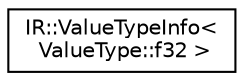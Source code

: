 digraph "Graphical Class Hierarchy"
{
  edge [fontname="Helvetica",fontsize="10",labelfontname="Helvetica",labelfontsize="10"];
  node [fontname="Helvetica",fontsize="10",shape=record];
  rankdir="LR";
  Node0 [label="IR::ValueTypeInfo\<\l ValueType::f32 \>",height=0.2,width=0.4,color="black", fillcolor="white", style="filled",URL="$struct_i_r_1_1_value_type_info_3_01_value_type_1_1f32_01_4.html"];
}
